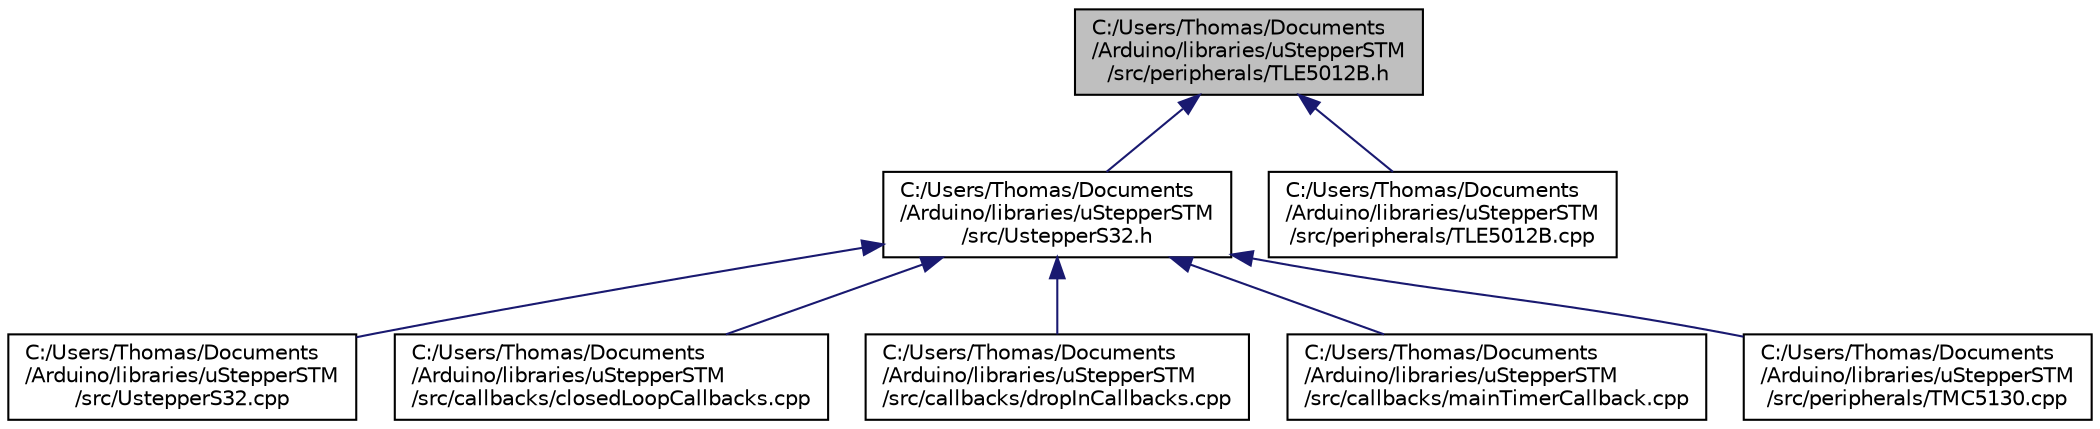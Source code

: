 digraph "C:/Users/Thomas/Documents/Arduino/libraries/uStepperSTM/src/peripherals/TLE5012B.h"
{
 // LATEX_PDF_SIZE
  edge [fontname="Helvetica",fontsize="10",labelfontname="Helvetica",labelfontsize="10"];
  node [fontname="Helvetica",fontsize="10",shape=record];
  Node1 [label="C:/Users/Thomas/Documents\l/Arduino/libraries/uStepperSTM\l/src/peripherals/TLE5012B.h",height=0.2,width=0.4,color="black", fillcolor="grey75", style="filled", fontcolor="black",tooltip=" "];
  Node1 -> Node2 [dir="back",color="midnightblue",fontsize="10",style="solid",fontname="Helvetica"];
  Node2 [label="C:/Users/Thomas/Documents\l/Arduino/libraries/uStepperSTM\l/src/UstepperS32.h",height=0.2,width=0.4,color="black", fillcolor="white", style="filled",URL="$UstepperS32_8h.html",tooltip=" "];
  Node2 -> Node3 [dir="back",color="midnightblue",fontsize="10",style="solid",fontname="Helvetica"];
  Node3 [label="C:/Users/Thomas/Documents\l/Arduino/libraries/uStepperSTM\l/src/UstepperS32.cpp",height=0.2,width=0.4,color="black", fillcolor="white", style="filled",URL="$UstepperS32_8cpp.html",tooltip=" "];
  Node2 -> Node4 [dir="back",color="midnightblue",fontsize="10",style="solid",fontname="Helvetica"];
  Node4 [label="C:/Users/Thomas/Documents\l/Arduino/libraries/uStepperSTM\l/src/callbacks/closedLoopCallbacks.cpp",height=0.2,width=0.4,color="black", fillcolor="white", style="filled",URL="$closedLoopCallbacks_8cpp.html",tooltip=" "];
  Node2 -> Node5 [dir="back",color="midnightblue",fontsize="10",style="solid",fontname="Helvetica"];
  Node5 [label="C:/Users/Thomas/Documents\l/Arduino/libraries/uStepperSTM\l/src/callbacks/dropInCallbacks.cpp",height=0.2,width=0.4,color="black", fillcolor="white", style="filled",URL="$dropInCallbacks_8cpp.html",tooltip=" "];
  Node2 -> Node6 [dir="back",color="midnightblue",fontsize="10",style="solid",fontname="Helvetica"];
  Node6 [label="C:/Users/Thomas/Documents\l/Arduino/libraries/uStepperSTM\l/src/callbacks/mainTimerCallback.cpp",height=0.2,width=0.4,color="black", fillcolor="white", style="filled",URL="$mainTimerCallback_8cpp.html",tooltip=" "];
  Node2 -> Node7 [dir="back",color="midnightblue",fontsize="10",style="solid",fontname="Helvetica"];
  Node7 [label="C:/Users/Thomas/Documents\l/Arduino/libraries/uStepperSTM\l/src/peripherals/TMC5130.cpp",height=0.2,width=0.4,color="black", fillcolor="white", style="filled",URL="$TMC5130_8cpp.html",tooltip=" "];
  Node1 -> Node8 [dir="back",color="midnightblue",fontsize="10",style="solid",fontname="Helvetica"];
  Node8 [label="C:/Users/Thomas/Documents\l/Arduino/libraries/uStepperSTM\l/src/peripherals/TLE5012B.cpp",height=0.2,width=0.4,color="black", fillcolor="white", style="filled",URL="$TLE5012B_8cpp.html",tooltip=" "];
}
